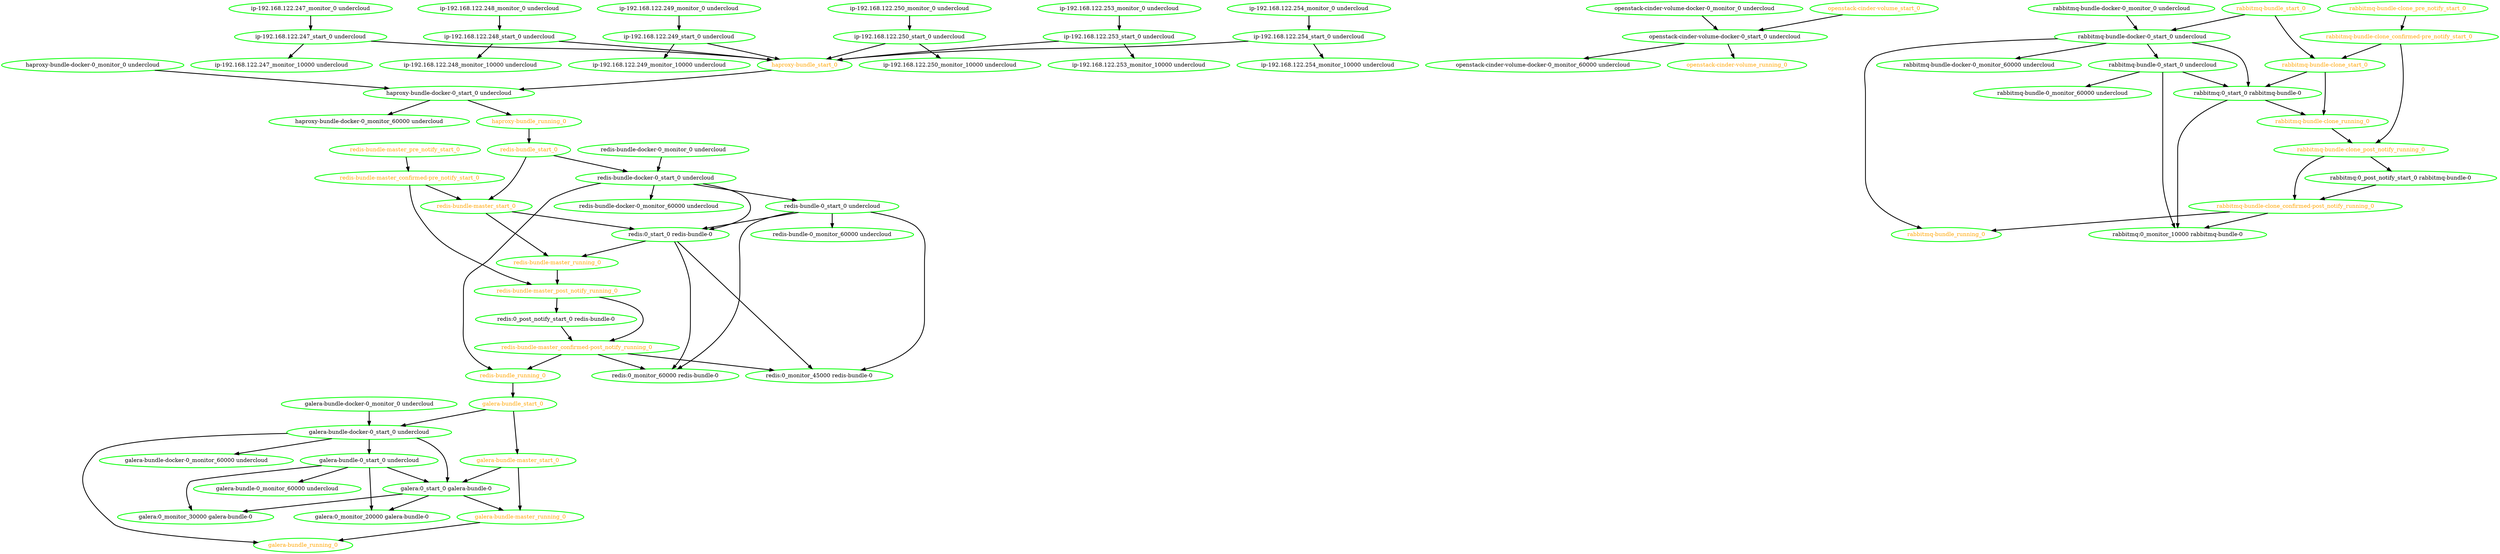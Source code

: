 digraph "g" {
"galera-bundle-0_monitor_60000 undercloud" [ style=bold color="green" fontcolor="black"]
"galera-bundle-0_start_0 undercloud" -> "galera-bundle-0_monitor_60000 undercloud" [ style = bold]
"galera-bundle-0_start_0 undercloud" -> "galera:0_monitor_20000 galera-bundle-0" [ style = bold]
"galera-bundle-0_start_0 undercloud" -> "galera:0_monitor_30000 galera-bundle-0" [ style = bold]
"galera-bundle-0_start_0 undercloud" -> "galera:0_start_0 galera-bundle-0" [ style = bold]
"galera-bundle-0_start_0 undercloud" [ style=bold color="green" fontcolor="black"]
"galera-bundle-docker-0_monitor_0 undercloud" -> "galera-bundle-docker-0_start_0 undercloud" [ style = bold]
"galera-bundle-docker-0_monitor_0 undercloud" [ style=bold color="green" fontcolor="black"]
"galera-bundle-docker-0_monitor_60000 undercloud" [ style=bold color="green" fontcolor="black"]
"galera-bundle-docker-0_start_0 undercloud" -> "galera-bundle-0_start_0 undercloud" [ style = bold]
"galera-bundle-docker-0_start_0 undercloud" -> "galera-bundle-docker-0_monitor_60000 undercloud" [ style = bold]
"galera-bundle-docker-0_start_0 undercloud" -> "galera-bundle_running_0" [ style = bold]
"galera-bundle-docker-0_start_0 undercloud" -> "galera:0_start_0 galera-bundle-0" [ style = bold]
"galera-bundle-docker-0_start_0 undercloud" [ style=bold color="green" fontcolor="black"]
"galera-bundle-master_running_0" -> "galera-bundle_running_0" [ style = bold]
"galera-bundle-master_running_0" [ style=bold color="green" fontcolor="orange"]
"galera-bundle-master_start_0" -> "galera-bundle-master_running_0" [ style = bold]
"galera-bundle-master_start_0" -> "galera:0_start_0 galera-bundle-0" [ style = bold]
"galera-bundle-master_start_0" [ style=bold color="green" fontcolor="orange"]
"galera-bundle_running_0" [ style=bold color="green" fontcolor="orange"]
"galera-bundle_start_0" -> "galera-bundle-docker-0_start_0 undercloud" [ style = bold]
"galera-bundle_start_0" -> "galera-bundle-master_start_0" [ style = bold]
"galera-bundle_start_0" [ style=bold color="green" fontcolor="orange"]
"galera:0_monitor_20000 galera-bundle-0" [ style=bold color="green" fontcolor="black"]
"galera:0_monitor_30000 galera-bundle-0" [ style=bold color="green" fontcolor="black"]
"galera:0_start_0 galera-bundle-0" -> "galera-bundle-master_running_0" [ style = bold]
"galera:0_start_0 galera-bundle-0" -> "galera:0_monitor_20000 galera-bundle-0" [ style = bold]
"galera:0_start_0 galera-bundle-0" -> "galera:0_monitor_30000 galera-bundle-0" [ style = bold]
"galera:0_start_0 galera-bundle-0" [ style=bold color="green" fontcolor="black"]
"haproxy-bundle-docker-0_monitor_0 undercloud" -> "haproxy-bundle-docker-0_start_0 undercloud" [ style = bold]
"haproxy-bundle-docker-0_monitor_0 undercloud" [ style=bold color="green" fontcolor="black"]
"haproxy-bundle-docker-0_monitor_60000 undercloud" [ style=bold color="green" fontcolor="black"]
"haproxy-bundle-docker-0_start_0 undercloud" -> "haproxy-bundle-docker-0_monitor_60000 undercloud" [ style = bold]
"haproxy-bundle-docker-0_start_0 undercloud" -> "haproxy-bundle_running_0" [ style = bold]
"haproxy-bundle-docker-0_start_0 undercloud" [ style=bold color="green" fontcolor="black"]
"haproxy-bundle_running_0" -> "redis-bundle_start_0" [ style = bold]
"haproxy-bundle_running_0" [ style=bold color="green" fontcolor="orange"]
"haproxy-bundle_start_0" -> "haproxy-bundle-docker-0_start_0 undercloud" [ style = bold]
"haproxy-bundle_start_0" [ style=bold color="green" fontcolor="orange"]
"ip-192.168.122.247_monitor_0 undercloud" -> "ip-192.168.122.247_start_0 undercloud" [ style = bold]
"ip-192.168.122.247_monitor_0 undercloud" [ style=bold color="green" fontcolor="black"]
"ip-192.168.122.247_monitor_10000 undercloud" [ style=bold color="green" fontcolor="black"]
"ip-192.168.122.247_start_0 undercloud" -> "haproxy-bundle_start_0" [ style = bold]
"ip-192.168.122.247_start_0 undercloud" -> "ip-192.168.122.247_monitor_10000 undercloud" [ style = bold]
"ip-192.168.122.247_start_0 undercloud" [ style=bold color="green" fontcolor="black"]
"ip-192.168.122.248_monitor_0 undercloud" -> "ip-192.168.122.248_start_0 undercloud" [ style = bold]
"ip-192.168.122.248_monitor_0 undercloud" [ style=bold color="green" fontcolor="black"]
"ip-192.168.122.248_monitor_10000 undercloud" [ style=bold color="green" fontcolor="black"]
"ip-192.168.122.248_start_0 undercloud" -> "haproxy-bundle_start_0" [ style = bold]
"ip-192.168.122.248_start_0 undercloud" -> "ip-192.168.122.248_monitor_10000 undercloud" [ style = bold]
"ip-192.168.122.248_start_0 undercloud" [ style=bold color="green" fontcolor="black"]
"ip-192.168.122.249_monitor_0 undercloud" -> "ip-192.168.122.249_start_0 undercloud" [ style = bold]
"ip-192.168.122.249_monitor_0 undercloud" [ style=bold color="green" fontcolor="black"]
"ip-192.168.122.249_monitor_10000 undercloud" [ style=bold color="green" fontcolor="black"]
"ip-192.168.122.249_start_0 undercloud" -> "haproxy-bundle_start_0" [ style = bold]
"ip-192.168.122.249_start_0 undercloud" -> "ip-192.168.122.249_monitor_10000 undercloud" [ style = bold]
"ip-192.168.122.249_start_0 undercloud" [ style=bold color="green" fontcolor="black"]
"ip-192.168.122.250_monitor_0 undercloud" -> "ip-192.168.122.250_start_0 undercloud" [ style = bold]
"ip-192.168.122.250_monitor_0 undercloud" [ style=bold color="green" fontcolor="black"]
"ip-192.168.122.250_monitor_10000 undercloud" [ style=bold color="green" fontcolor="black"]
"ip-192.168.122.250_start_0 undercloud" -> "haproxy-bundle_start_0" [ style = bold]
"ip-192.168.122.250_start_0 undercloud" -> "ip-192.168.122.250_monitor_10000 undercloud" [ style = bold]
"ip-192.168.122.250_start_0 undercloud" [ style=bold color="green" fontcolor="black"]
"ip-192.168.122.253_monitor_0 undercloud" -> "ip-192.168.122.253_start_0 undercloud" [ style = bold]
"ip-192.168.122.253_monitor_0 undercloud" [ style=bold color="green" fontcolor="black"]
"ip-192.168.122.253_monitor_10000 undercloud" [ style=bold color="green" fontcolor="black"]
"ip-192.168.122.253_start_0 undercloud" -> "haproxy-bundle_start_0" [ style = bold]
"ip-192.168.122.253_start_0 undercloud" -> "ip-192.168.122.253_monitor_10000 undercloud" [ style = bold]
"ip-192.168.122.253_start_0 undercloud" [ style=bold color="green" fontcolor="black"]
"ip-192.168.122.254_monitor_0 undercloud" -> "ip-192.168.122.254_start_0 undercloud" [ style = bold]
"ip-192.168.122.254_monitor_0 undercloud" [ style=bold color="green" fontcolor="black"]
"ip-192.168.122.254_monitor_10000 undercloud" [ style=bold color="green" fontcolor="black"]
"ip-192.168.122.254_start_0 undercloud" -> "haproxy-bundle_start_0" [ style = bold]
"ip-192.168.122.254_start_0 undercloud" -> "ip-192.168.122.254_monitor_10000 undercloud" [ style = bold]
"ip-192.168.122.254_start_0 undercloud" [ style=bold color="green" fontcolor="black"]
"openstack-cinder-volume-docker-0_monitor_0 undercloud" -> "openstack-cinder-volume-docker-0_start_0 undercloud" [ style = bold]
"openstack-cinder-volume-docker-0_monitor_0 undercloud" [ style=bold color="green" fontcolor="black"]
"openstack-cinder-volume-docker-0_monitor_60000 undercloud" [ style=bold color="green" fontcolor="black"]
"openstack-cinder-volume-docker-0_start_0 undercloud" -> "openstack-cinder-volume-docker-0_monitor_60000 undercloud" [ style = bold]
"openstack-cinder-volume-docker-0_start_0 undercloud" -> "openstack-cinder-volume_running_0" [ style = bold]
"openstack-cinder-volume-docker-0_start_0 undercloud" [ style=bold color="green" fontcolor="black"]
"openstack-cinder-volume_running_0" [ style=bold color="green" fontcolor="orange"]
"openstack-cinder-volume_start_0" -> "openstack-cinder-volume-docker-0_start_0 undercloud" [ style = bold]
"openstack-cinder-volume_start_0" [ style=bold color="green" fontcolor="orange"]
"rabbitmq-bundle-0_monitor_60000 undercloud" [ style=bold color="green" fontcolor="black"]
"rabbitmq-bundle-0_start_0 undercloud" -> "rabbitmq-bundle-0_monitor_60000 undercloud" [ style = bold]
"rabbitmq-bundle-0_start_0 undercloud" -> "rabbitmq:0_monitor_10000 rabbitmq-bundle-0" [ style = bold]
"rabbitmq-bundle-0_start_0 undercloud" -> "rabbitmq:0_start_0 rabbitmq-bundle-0" [ style = bold]
"rabbitmq-bundle-0_start_0 undercloud" [ style=bold color="green" fontcolor="black"]
"rabbitmq-bundle-clone_confirmed-post_notify_running_0" -> "rabbitmq-bundle_running_0" [ style = bold]
"rabbitmq-bundle-clone_confirmed-post_notify_running_0" -> "rabbitmq:0_monitor_10000 rabbitmq-bundle-0" [ style = bold]
"rabbitmq-bundle-clone_confirmed-post_notify_running_0" [ style=bold color="green" fontcolor="orange"]
"rabbitmq-bundle-clone_confirmed-pre_notify_start_0" -> "rabbitmq-bundle-clone_post_notify_running_0" [ style = bold]
"rabbitmq-bundle-clone_confirmed-pre_notify_start_0" -> "rabbitmq-bundle-clone_start_0" [ style = bold]
"rabbitmq-bundle-clone_confirmed-pre_notify_start_0" [ style=bold color="green" fontcolor="orange"]
"rabbitmq-bundle-clone_post_notify_running_0" -> "rabbitmq-bundle-clone_confirmed-post_notify_running_0" [ style = bold]
"rabbitmq-bundle-clone_post_notify_running_0" -> "rabbitmq:0_post_notify_start_0 rabbitmq-bundle-0" [ style = bold]
"rabbitmq-bundle-clone_post_notify_running_0" [ style=bold color="green" fontcolor="orange"]
"rabbitmq-bundle-clone_pre_notify_start_0" -> "rabbitmq-bundle-clone_confirmed-pre_notify_start_0" [ style = bold]
"rabbitmq-bundle-clone_pre_notify_start_0" [ style=bold color="green" fontcolor="orange"]
"rabbitmq-bundle-clone_running_0" -> "rabbitmq-bundle-clone_post_notify_running_0" [ style = bold]
"rabbitmq-bundle-clone_running_0" [ style=bold color="green" fontcolor="orange"]
"rabbitmq-bundle-clone_start_0" -> "rabbitmq-bundle-clone_running_0" [ style = bold]
"rabbitmq-bundle-clone_start_0" -> "rabbitmq:0_start_0 rabbitmq-bundle-0" [ style = bold]
"rabbitmq-bundle-clone_start_0" [ style=bold color="green" fontcolor="orange"]
"rabbitmq-bundle-docker-0_monitor_0 undercloud" -> "rabbitmq-bundle-docker-0_start_0 undercloud" [ style = bold]
"rabbitmq-bundle-docker-0_monitor_0 undercloud" [ style=bold color="green" fontcolor="black"]
"rabbitmq-bundle-docker-0_monitor_60000 undercloud" [ style=bold color="green" fontcolor="black"]
"rabbitmq-bundle-docker-0_start_0 undercloud" -> "rabbitmq-bundle-0_start_0 undercloud" [ style = bold]
"rabbitmq-bundle-docker-0_start_0 undercloud" -> "rabbitmq-bundle-docker-0_monitor_60000 undercloud" [ style = bold]
"rabbitmq-bundle-docker-0_start_0 undercloud" -> "rabbitmq-bundle_running_0" [ style = bold]
"rabbitmq-bundle-docker-0_start_0 undercloud" -> "rabbitmq:0_start_0 rabbitmq-bundle-0" [ style = bold]
"rabbitmq-bundle-docker-0_start_0 undercloud" [ style=bold color="green" fontcolor="black"]
"rabbitmq-bundle_running_0" [ style=bold color="green" fontcolor="orange"]
"rabbitmq-bundle_start_0" -> "rabbitmq-bundle-clone_start_0" [ style = bold]
"rabbitmq-bundle_start_0" -> "rabbitmq-bundle-docker-0_start_0 undercloud" [ style = bold]
"rabbitmq-bundle_start_0" [ style=bold color="green" fontcolor="orange"]
"rabbitmq:0_monitor_10000 rabbitmq-bundle-0" [ style=bold color="green" fontcolor="black"]
"rabbitmq:0_post_notify_start_0 rabbitmq-bundle-0" -> "rabbitmq-bundle-clone_confirmed-post_notify_running_0" [ style = bold]
"rabbitmq:0_post_notify_start_0 rabbitmq-bundle-0" [ style=bold color="green" fontcolor="black"]
"rabbitmq:0_start_0 rabbitmq-bundle-0" -> "rabbitmq-bundle-clone_running_0" [ style = bold]
"rabbitmq:0_start_0 rabbitmq-bundle-0" -> "rabbitmq:0_monitor_10000 rabbitmq-bundle-0" [ style = bold]
"rabbitmq:0_start_0 rabbitmq-bundle-0" [ style=bold color="green" fontcolor="black"]
"redis-bundle-0_monitor_60000 undercloud" [ style=bold color="green" fontcolor="black"]
"redis-bundle-0_start_0 undercloud" -> "redis-bundle-0_monitor_60000 undercloud" [ style = bold]
"redis-bundle-0_start_0 undercloud" -> "redis:0_monitor_45000 redis-bundle-0" [ style = bold]
"redis-bundle-0_start_0 undercloud" -> "redis:0_monitor_60000 redis-bundle-0" [ style = bold]
"redis-bundle-0_start_0 undercloud" -> "redis:0_start_0 redis-bundle-0" [ style = bold]
"redis-bundle-0_start_0 undercloud" [ style=bold color="green" fontcolor="black"]
"redis-bundle-docker-0_monitor_0 undercloud" -> "redis-bundle-docker-0_start_0 undercloud" [ style = bold]
"redis-bundle-docker-0_monitor_0 undercloud" [ style=bold color="green" fontcolor="black"]
"redis-bundle-docker-0_monitor_60000 undercloud" [ style=bold color="green" fontcolor="black"]
"redis-bundle-docker-0_start_0 undercloud" -> "redis-bundle-0_start_0 undercloud" [ style = bold]
"redis-bundle-docker-0_start_0 undercloud" -> "redis-bundle-docker-0_monitor_60000 undercloud" [ style = bold]
"redis-bundle-docker-0_start_0 undercloud" -> "redis-bundle_running_0" [ style = bold]
"redis-bundle-docker-0_start_0 undercloud" -> "redis:0_start_0 redis-bundle-0" [ style = bold]
"redis-bundle-docker-0_start_0 undercloud" [ style=bold color="green" fontcolor="black"]
"redis-bundle-master_confirmed-post_notify_running_0" -> "redis-bundle_running_0" [ style = bold]
"redis-bundle-master_confirmed-post_notify_running_0" -> "redis:0_monitor_45000 redis-bundle-0" [ style = bold]
"redis-bundle-master_confirmed-post_notify_running_0" -> "redis:0_monitor_60000 redis-bundle-0" [ style = bold]
"redis-bundle-master_confirmed-post_notify_running_0" [ style=bold color="green" fontcolor="orange"]
"redis-bundle-master_confirmed-pre_notify_start_0" -> "redis-bundle-master_post_notify_running_0" [ style = bold]
"redis-bundle-master_confirmed-pre_notify_start_0" -> "redis-bundle-master_start_0" [ style = bold]
"redis-bundle-master_confirmed-pre_notify_start_0" [ style=bold color="green" fontcolor="orange"]
"redis-bundle-master_post_notify_running_0" -> "redis-bundle-master_confirmed-post_notify_running_0" [ style = bold]
"redis-bundle-master_post_notify_running_0" -> "redis:0_post_notify_start_0 redis-bundle-0" [ style = bold]
"redis-bundle-master_post_notify_running_0" [ style=bold color="green" fontcolor="orange"]
"redis-bundle-master_pre_notify_start_0" -> "redis-bundle-master_confirmed-pre_notify_start_0" [ style = bold]
"redis-bundle-master_pre_notify_start_0" [ style=bold color="green" fontcolor="orange"]
"redis-bundle-master_running_0" -> "redis-bundle-master_post_notify_running_0" [ style = bold]
"redis-bundle-master_running_0" [ style=bold color="green" fontcolor="orange"]
"redis-bundle-master_start_0" -> "redis-bundle-master_running_0" [ style = bold]
"redis-bundle-master_start_0" -> "redis:0_start_0 redis-bundle-0" [ style = bold]
"redis-bundle-master_start_0" [ style=bold color="green" fontcolor="orange"]
"redis-bundle_running_0" -> "galera-bundle_start_0" [ style = bold]
"redis-bundle_running_0" [ style=bold color="green" fontcolor="orange"]
"redis-bundle_start_0" -> "redis-bundle-docker-0_start_0 undercloud" [ style = bold]
"redis-bundle_start_0" -> "redis-bundle-master_start_0" [ style = bold]
"redis-bundle_start_0" [ style=bold color="green" fontcolor="orange"]
"redis:0_monitor_45000 redis-bundle-0" [ style=bold color="green" fontcolor="black"]
"redis:0_monitor_60000 redis-bundle-0" [ style=bold color="green" fontcolor="black"]
"redis:0_post_notify_start_0 redis-bundle-0" -> "redis-bundle-master_confirmed-post_notify_running_0" [ style = bold]
"redis:0_post_notify_start_0 redis-bundle-0" [ style=bold color="green" fontcolor="black"]
"redis:0_start_0 redis-bundle-0" -> "redis-bundle-master_running_0" [ style = bold]
"redis:0_start_0 redis-bundle-0" -> "redis:0_monitor_45000 redis-bundle-0" [ style = bold]
"redis:0_start_0 redis-bundle-0" -> "redis:0_monitor_60000 redis-bundle-0" [ style = bold]
"redis:0_start_0 redis-bundle-0" [ style=bold color="green" fontcolor="black"]
}

